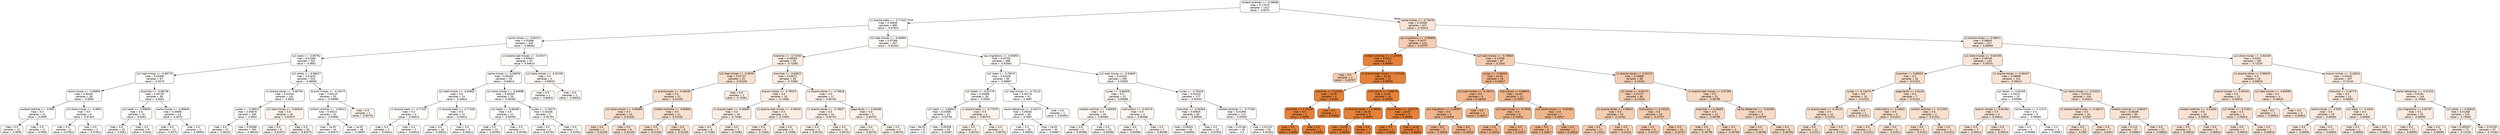digraph Tree {
node [shape=box, style="filled, rounded", color="black", fontname=helvetica] ;
edge [fontname=helvetica] ;
0 [label="context-switches <= -0.39498\nmae = 0.17679\nsamples = 1417\nvalue = -0.9375", fillcolor="#e5813908"] ;
1 [label="L1-dcache-loads <= -0.77103\nmae = 0.04835\nsamples = 990\nvalue = -0.97823", fillcolor="#e5813903"] ;
0 -> 1 [labeldistance=2.5, labelangle=45, headlabel="True"] ;
2 [label="cache-misses <= -0.94311\nmae = 0.02068\nsamples = 643\nvalue = -0.98482", fillcolor="#e5813902"] ;
1 -> 2 ;
3 [label="LLC-loads <= -0.99791\nmae = 0.01906\nsamples = 591\nvalue = -0.9852", fillcolor="#e5813902"] ;
2 -> 3 ;
4 [label="LLC-load-misses <= -0.99779\nmae = 0.01699\nsamples = 67\nvalue = -0.9375", fillcolor="#e5813908"] ;
3 -> 4 ;
5 [label="cache-misses <= -0.99893\nmae = 0.00401\nsamples = 28\nvalue = -0.9595", fillcolor="#e5813905"] ;
4 -> 5 ;
6 [label="context-switches <= -0.995\nmae = 0.0\nsamples = 22\nvalue = -0.9595", fillcolor="#e5813905"] ;
5 -> 6 ;
7 [label="mae = 0.0\nsamples = 11\nvalue = -0.9595", fillcolor="#e5813905"] ;
6 -> 7 ;
8 [label="mae = 0.0\nsamples = 11\nvalue = -0.9595", fillcolor="#e5813905"] ;
6 -> 8 ;
9 [label="LLC-store-misses <= -0.9952\nmae = 0.0\nsamples = 6\nvalue = -0.97823", fillcolor="#e5813903"] ;
5 -> 9 ;
10 [label="mae = 0.0\nsamples = 5\nvalue = -0.97823", fillcolor="#e5813903"] ;
9 -> 10 ;
11 [label="mae = 0.0\nsamples = 1\nvalue = -0.97823", fillcolor="#e5813903"] ;
9 -> 11 ;
12 [label="branches <= -0.98736\nmae = 0.00729\nsamples = 39\nvalue = -0.9261", fillcolor="#e5813909"] ;
4 -> 12 ;
13 [label="LLC-loads <= -0.99839\nmae = 0.0\nsamples = 25\nvalue = -0.9261", fillcolor="#e5813909"] ;
12 -> 13 ;
14 [label="mae = 0.0\nsamples = 16\nvalue = -0.9261", fillcolor="#e5813909"] ;
13 -> 14 ;
15 [label="mae = 0.0\nsamples = 9\nvalue = -0.9261", fillcolor="#e5813909"] ;
13 -> 15 ;
16 [label="cache-misses <= -0.99645\nmae = 0.00892\nsamples = 14\nvalue = -0.9375", fillcolor="#e5813908"] ;
12 -> 16 ;
17 [label="mae = 0.0\nsamples = 12\nvalue = -0.9375", fillcolor="#e5813908"] ;
16 -> 17 ;
18 [label="mae = 0.0\nsamples = 2\nvalue = -0.99995", fillcolor="#e5813900"] ;
16 -> 18 ;
19 [label="LLC-stores <= -0.66617\nmae = 0.01633\nsamples = 524\nvalue = -0.98586", fillcolor="#e5813902"] ;
3 -> 19 ;
20 [label="L1-dcache-stores <= -0.85793\nmae = 0.01636\nsamples = 431\nvalue = -0.9852", fillcolor="#e5813902"] ;
19 -> 20 ;
21 [label="cycles <= -0.99912\nmae = 0.00679\nsamples = 405\nvalue = -0.9852", fillcolor="#e5813902"] ;
20 -> 21 ;
22 [label="mae = 0.0\nsamples = 21\nvalue = -0.96197", fillcolor="#e5813905"] ;
21 -> 22 ;
23 [label="mae = 0.00588\nsamples = 384\nvalue = -0.98549", fillcolor="#e5813902"] ;
21 -> 23 ;
24 [label="LLC-load-misses <= -0.95616\nmae = 0.0\nsamples = 26\nvalue = -0.81975", fillcolor="#e5813917"] ;
20 -> 24 ;
25 [label="mae = 0.0\nsamples = 6\nvalue = -0.81975", fillcolor="#e5813917"] ;
24 -> 25 ;
26 [label="mae = 0.0\nsamples = 20\nvalue = -0.81975", fillcolor="#e5813917"] ;
24 -> 26 ;
27 [label="branch-misses <= -0.35474\nmae = 0.00219\nsamples = 93\nvalue = -0.99996", fillcolor="#e5813900"] ;
19 -> 27 ;
28 [label="context-switches <= -0.86411\nmae = 0.00011\nsamples = 92\nvalue = -0.99996", fillcolor="#e5813900"] ;
27 -> 28 ;
29 [label="mae = 1e-05\nsamples = 44\nvalue = -0.99975", fillcolor="#e5813900"] ;
28 -> 29 ;
30 [label="mae = 1e-05\nsamples = 48\nvalue = -0.99997", fillcolor="#e5813900"] ;
28 -> 30 ;
31 [label="mae = 0.0\nsamples = 1\nvalue = -0.80702", fillcolor="#e5813919"] ;
27 -> 31 ;
32 [label="L1-dcache-load-misses <= -0.67677\nmae = 0.00633\nsamples = 52\nvalue = -0.94614", fillcolor="#e5813907"] ;
2 -> 32 ;
33 [label="cache-misses <= -0.93876\nmae = 0.00435\nsamples = 50\nvalue = -0.94614", fillcolor="#e5813907"] ;
32 -> 33 ;
34 [label="LLC-load-misses <= -0.93661\nmae = 0.0\nsamples = 24\nvalue = -0.94614", fillcolor="#e5813907"] ;
33 -> 34 ;
35 [label="L1-dcache-loads <= -0.77237\nmae = 0.0\nsamples = 3\nvalue = -0.94614", fillcolor="#e5813907"] ;
34 -> 35 ;
36 [label="mae = 0.0\nsamples = 2\nvalue = -0.94614", fillcolor="#e5813907"] ;
35 -> 36 ;
37 [label="mae = 0.0\nsamples = 1\nvalue = -0.94614", fillcolor="#e5813907"] ;
35 -> 37 ;
38 [label="L1-dcache-loads <= -0.77208\nmae = 0.0\nsamples = 21\nvalue = -0.94614", fillcolor="#e5813907"] ;
34 -> 38 ;
39 [label="mae = 0.0\nsamples = 18\nvalue = -0.94614", fillcolor="#e5813907"] ;
38 -> 39 ;
40 [label="mae = 0.0\nsamples = 3\nvalue = -0.94614", fillcolor="#e5813907"] ;
38 -> 40 ;
41 [label="LLC-store-misses <= -0.94898\nmae = 0.00355\nsamples = 26\nvalue = -0.95395", fillcolor="#e5813906"] ;
33 -> 41 ;
42 [label="LLC-loads <= -0.89285\nmae = 0.0\nsamples = 21\nvalue = -0.95395", fillcolor="#e5813906"] ;
41 -> 42 ;
43 [label="mae = 0.0\nsamples = 14\nvalue = -0.95395", fillcolor="#e5813906"] ;
42 -> 43 ;
44 [label="mae = 0.0\nsamples = 7\nvalue = -0.95395", fillcolor="#e5813906"] ;
42 -> 44 ;
45 [label="cycles <= -0.76574\nmae = 0.00246\nsamples = 5\nvalue = -0.93794", fillcolor="#e5813908"] ;
41 -> 45 ;
46 [label="mae = 0.0\nsamples = 4\nvalue = -0.93794", fillcolor="#e5813908"] ;
45 -> 46 ;
47 [label="mae = 0.0\nsamples = 1\nvalue = -0.92563", fillcolor="#e5813909"] ;
45 -> 47 ;
48 [label="LLC-store-misses <= -0.92709\nmae = 0.0\nsamples = 2\nvalue = -0.89032", fillcolor="#e581390e"] ;
32 -> 48 ;
49 [label="mae = 0.0\nsamples = 1\nvalue = -0.89032", fillcolor="#e581390e"] ;
48 -> 49 ;
50 [label="mae = 0.0\nsamples = 1\nvalue = -0.89032", fillcolor="#e581390e"] ;
48 -> 50 ;
51 [label="LLC-load-misses <= -0.94894\nmae = 0.07266\nsamples = 347\nvalue = -0.92043", fillcolor="#e581390a"] ;
1 -> 51 ;
52 [label="branches <= -0.73303\nmae = 0.09594\nsamples = 59\nvalue = -0.72081", fillcolor="#e5813924"] ;
51 -> 52 ;
53 [label="LLC-load-misses <= -0.9536\nmae = 0.01737\nsamples = 23\nvalue = -0.52105", fillcolor="#e581393d"] ;
52 -> 53 ;
54 [label="L1-dcache-loads <= -0.56539\nmae = 0.0\nsamples = 21\nvalue = -0.52105", fillcolor="#e581393d"] ;
53 -> 54 ;
55 [label="LLC-store-misses <= -0.99085\nmae = 0.0\nsamples = 10\nvalue = -0.52105", fillcolor="#e581393d"] ;
54 -> 55 ;
56 [label="mae = 0.0\nsamples = 1\nvalue = -0.52105", fillcolor="#e581393d"] ;
55 -> 56 ;
57 [label="mae = 0.0\nsamples = 9\nvalue = -0.52105", fillcolor="#e581393d"] ;
55 -> 57 ;
58 [label="context-switches <= -0.85664\nmae = 0.0\nsamples = 11\nvalue = -0.52105", fillcolor="#e581393d"] ;
54 -> 58 ;
59 [label="mae = 0.0\nsamples = 3\nvalue = -0.52105", fillcolor="#e581393d"] ;
58 -> 59 ;
60 [label="mae = 0.0\nsamples = 8\nvalue = -0.52105", fillcolor="#e581393d"] ;
58 -> 60 ;
61 [label="mae = 0.0\nsamples = 2\nvalue = -0.72081", fillcolor="#e5813924"] ;
53 -> 61 ;
62 [label="branches <= -0.65812\nmae = 0.04071\nsamples = 36\nvalue = -0.72081", fillcolor="#e5813924"] ;
52 -> 62 ;
63 [label="branch-misses <= -0.78415\nmae = 0.0\nsamples = 19\nvalue = -0.72081", fillcolor="#e5813924"] ;
62 -> 63 ;
64 [label="L1-dcache-loads <= -0.56495\nmae = 0.0\nsamples = 10\nvalue = -0.72081", fillcolor="#e5813924"] ;
63 -> 64 ;
65 [label="mae = 0.0\nsamples = 8\nvalue = -0.72081", fillcolor="#e5813924"] ;
64 -> 65 ;
66 [label="mae = 0.0\nsamples = 2\nvalue = -0.72081", fillcolor="#e5813924"] ;
64 -> 66 ;
67 [label="L1-dcache-load-misses <= -0.59335\nmae = 0.0\nsamples = 9\nvalue = -0.72081", fillcolor="#e5813924"] ;
63 -> 67 ;
68 [label="mae = 0.0\nsamples = 6\nvalue = -0.72081", fillcolor="#e5813924"] ;
67 -> 68 ;
69 [label="mae = 0.0\nsamples = 3\nvalue = -0.72081", fillcolor="#e5813924"] ;
67 -> 69 ;
70 [label="L1-dcache-stores <= -0.79819\nmae = 0.0\nsamples = 17\nvalue = -0.80702", fillcolor="#e5813919"] ;
62 -> 70 ;
71 [label="L1-dcache-stores <= -0.79837\nmae = 0.0\nsamples = 14\nvalue = -0.80702", fillcolor="#e5813919"] ;
70 -> 71 ;
72 [label="mae = 0.0\nsamples = 4\nvalue = -0.80702", fillcolor="#e5813919"] ;
71 -> 72 ;
73 [label="mae = 0.0\nsamples = 10\nvalue = -0.80702", fillcolor="#e5813919"] ;
71 -> 73 ;
74 [label="page-faults <= -0.94398\nmae = 0.0\nsamples = 3\nvalue = -0.80702", fillcolor="#e5813919"] ;
70 -> 74 ;
75 [label="mae = 0.0\nsamples = 1\nvalue = -0.80702", fillcolor="#e5813919"] ;
74 -> 75 ;
76 [label="mae = 0.0\nsamples = 2\nvalue = -0.80702", fillcolor="#e5813919"] ;
74 -> 76 ;
77 [label="cpu-migrations <= -0.95854\nmae = 0.03702\nsamples = 288\nvalue = -0.92563", fillcolor="#e5813909"] ;
51 -> 77 ;
78 [label="LLC-loads <= -0.78575\nmae = 0.02309\nsamples = 89\nvalue = -0.99867", fillcolor="#e5813900"] ;
77 -> 78 ;
79 [label="LLC-stores <= -0.55776\nmae = 0.03486\nsamples = 28\nvalue = -0.9339", fillcolor="#e5813908"] ;
78 -> 79 ;
80 [label="LLC-loads <= -0.86923\nmae = 0.01885\nsamples = 24\nvalue = -0.93794", fillcolor="#e5813908"] ;
79 -> 80 ;
81 [label="mae = 9e-05\nsamples = 6\nvalue = -1.0", fillcolor="#e5813900"] ;
80 -> 81 ;
82 [label="mae = 0.00358\nsamples = 18\nvalue = -0.92987", fillcolor="#e5813909"] ;
80 -> 82 ;
83 [label="L1-dcache-loads <= -0.77079\nmae = 0.0\nsamples = 4\nvalue = -0.80702", fillcolor="#e5813919"] ;
79 -> 83 ;
84 [label="mae = 0.0\nsamples = 3\nvalue = -0.80702", fillcolor="#e5813919"] ;
83 -> 84 ;
85 [label="mae = 0.0\nsamples = 1\nvalue = -0.80702", fillcolor="#e5813919"] ;
83 -> 85 ;
86 [label="LLC-load-misses <= -0.70115\nmae = 0.00176\nsamples = 61\nvalue = -0.9987", fillcolor="#e5813900"] ;
78 -> 86 ;
87 [label="cache-references <= -0.63272\nmae = 0.00045\nsamples = 60\nvalue = -0.9987", fillcolor="#e5813900"] ;
86 -> 87 ;
88 [label="mae = 0.0\nsamples = 20\nvalue = -0.99999", fillcolor="#e5813900"] ;
87 -> 88 ;
89 [label="mae = 2e-05\nsamples = 40\nvalue = -0.99867", fillcolor="#e5813900"] ;
87 -> 89 ;
90 [label="mae = 0.0\nsamples = 1\nvalue = -0.91854", fillcolor="#e581390a"] ;
86 -> 90 ;
91 [label="LLC-load-misses <= -0.93849\nmae = 0.02402\nsamples = 199\nvalue = -0.91855", fillcolor="#e581390a"] ;
77 -> 91 ;
92 [label="cycles <= -0.80029\nmae = 0.0\nsamples = 22\nvalue = -0.85586", fillcolor="#e5813912"] ;
91 -> 92 ;
93 [label="context-switches <= -0.80658\nmae = 0.0\nsamples = 19\nvalue = -0.85586", fillcolor="#e5813912"] ;
92 -> 93 ;
94 [label="mae = 0.0\nsamples = 4\nvalue = -0.85586", fillcolor="#e5813912"] ;
93 -> 94 ;
95 [label="mae = 0.0\nsamples = 15\nvalue = -0.85586", fillcolor="#e5813912"] ;
93 -> 95 ;
96 [label="instructions <= -0.56276\nmae = 0.0\nsamples = 3\nvalue = -0.85586", fillcolor="#e5813912"] ;
92 -> 96 ;
97 [label="mae = 0.0\nsamples = 2\nvalue = -0.85586", fillcolor="#e5813912"] ;
96 -> 97 ;
98 [label="mae = 0.0\nsamples = 1\nvalue = -0.85586", fillcolor="#e5813912"] ;
96 -> 98 ;
99 [label="cycles <= -0.79018\nmae = 0.01919\nsamples = 177\nvalue = -0.92043", fillcolor="#e581390a"] ;
91 -> 99 ;
100 [label="branches <= -0.55304\nmae = 0.00825\nsamples = 65\nvalue = -0.89959", fillcolor="#e581390d"] ;
99 -> 100 ;
101 [label="mae = 0.00431\nsamples = 43\nvalue = -0.89958", fillcolor="#e581390d"] ;
100 -> 101 ;
102 [label="mae = 0.0\nsamples = 22\nvalue = -0.91554", fillcolor="#e581390b"] ;
100 -> 102 ;
103 [label="context-switches <= -0.77294\nmae = 0.01896\nsamples = 112\nvalue = -0.92563", fillcolor="#e5813909"] ;
99 -> 103 ;
104 [label="mae = 0.02184\nsamples = 20\nvalue = -1.0", fillcolor="#e5813900"] ;
103 -> 104 ;
105 [label="mae = 0.01133\nsamples = 92\nvalue = -0.92303", fillcolor="#e581390a"] ;
103 -> 105 ;
106 [label="cache-misses <= -0.70678\nmae = 0.24506\nsamples = 427\nvalue = -0.59414", fillcolor="#e5813934"] ;
0 -> 106 [labeldistance=2.5, labelangle=-45, headlabel="False"] ;
107 [label="cpu-migrations <= -0.99808\nmae = 0.3477\nsamples = 110\nvalue = -0.20707", fillcolor="#e5813965"] ;
106 -> 107 ;
108 [label="context-switches <= -0.32599\nmae = 0.0525\nsamples = 23\nvalue = 0.99994", fillcolor="#e58139ff"] ;
107 -> 108 ;
109 [label="mae = 0.0\nsamples = 1\nvalue = -0.20707", fillcolor="#e5813965"] ;
108 -> 109 ;
110 [label="L1-dcache-load-misses <= 0.97209\nmae = 3e-05\nsamples = 22\nvalue = 0.99995", fillcolor="#e58139ff"] ;
108 -> 110 ;
111 [label="branches <= 0.24555\nmae = 1e-05\nsamples = 4\nvalue = 0.9999", fillcolor="#e58139ff"] ;
110 -> 111 ;
112 [label="branches <= 0.24539\nmae = 0.0\nsamples = 3\nvalue = 0.9999", fillcolor="#e58139ff"] ;
111 -> 112 ;
113 [label="mae = 0.0\nsamples = 2\nvalue = 0.9999", fillcolor="#e58139ff"] ;
112 -> 113 ;
114 [label="mae = 0.0\nsamples = 1\nvalue = 0.99991", fillcolor="#e58139ff"] ;
112 -> 114 ;
115 [label="mae = 0.0\nsamples = 1\nvalue = 0.99992", fillcolor="#e58139ff"] ;
111 -> 115 ;
116 [label="instructions <= 0.98578\nmae = 2e-05\nsamples = 18\nvalue = 0.99996", fillcolor="#e58139ff"] ;
110 -> 116 ;
117 [label="L1-dcache-stores <= 0.99561\nmae = 2e-05\nsamples = 9\nvalue = 0.99997", fillcolor="#e58139ff"] ;
116 -> 117 ;
118 [label="mae = 1e-05\nsamples = 6\nvalue = 0.99996", fillcolor="#e58139ff"] ;
117 -> 118 ;
119 [label="mae = 0.0\nsamples = 3\nvalue = 1.0", fillcolor="#e58139ff"] ;
117 -> 119 ;
120 [label="minor-faults <= -0.87175\nmae = 2e-05\nsamples = 9\nvalue = 0.99994", fillcolor="#e58139ff"] ;
116 -> 120 ;
121 [label="mae = 0.0\nsamples = 1\nvalue = 0.9999", fillcolor="#e58139ff"] ;
120 -> 121 ;
122 [label="mae = 1e-05\nsamples = 8\nvalue = 0.99994", fillcolor="#e58139ff"] ;
120 -> 122 ;
123 [label="LLC-load-misses <= -0.78584\nmae = 0.13356\nsamples = 87\nvalue = -0.2316", fillcolor="#e5813962"] ;
107 -> 123 ;
124 [label="cycles <= -0.08463\nmae = 1e-05\nsamples = 19\nvalue = 0.16917", fillcolor="#e5813995"] ;
123 -> 124 ;
125 [label="LLC-load-misses <= -0.79474\nmae = 0.0\nsamples = 6\nvalue = 0.16918", fillcolor="#e5813995"] ;
124 -> 125 ;
126 [label="cpu-migrations <= -0.99497\nmae = 0.0\nsamples = 5\nvalue = 0.16918", fillcolor="#e5813995"] ;
125 -> 126 ;
127 [label="mae = 0.0\nsamples = 2\nvalue = 0.16918", fillcolor="#e5813995"] ;
126 -> 127 ;
128 [label="mae = 0.0\nsamples = 3\nvalue = 0.16918", fillcolor="#e5813995"] ;
126 -> 128 ;
129 [label="mae = 0.0\nsamples = 1\nvalue = 0.16917", fillcolor="#e5813995"] ;
125 -> 129 ;
130 [label="instructions <= 0.98652\nmae = 1e-05\nsamples = 13\nvalue = 0.16917", fillcolor="#e5813995"] ;
124 -> 130 ;
131 [label="LLC-load-misses <= -0.7918\nmae = 0.0\nsamples = 6\nvalue = 0.16916", fillcolor="#e5813995"] ;
130 -> 131 ;
132 [label="mae = 0.0\nsamples = 5\nvalue = 0.16916", fillcolor="#e5813995"] ;
131 -> 132 ;
133 [label="mae = 0.0\nsamples = 1\nvalue = 0.16917", fillcolor="#e5813995"] ;
131 -> 133 ;
134 [label="LLC-store-misses <= -0.92265\nmae = 0.0\nsamples = 7\nvalue = 0.16917", fillcolor="#e5813995"] ;
130 -> 134 ;
135 [label="mae = 0.0\nsamples = 6\nvalue = 0.16917", fillcolor="#e5813995"] ;
134 -> 135 ;
136 [label="mae = 0.0\nsamples = 1\nvalue = 0.16916", fillcolor="#e5813995"] ;
134 -> 136 ;
137 [label="L1-dcache-stores <= 0.54274\nmae = 0.05889\nsamples = 68\nvalue = -0.23161", fillcolor="#e5813962"] ;
123 -> 137 ;
138 [label="LLC-stores <= 0.64177\nmae = 0.01227\nsamples = 46\nvalue = -0.21934", fillcolor="#e5813964"] ;
137 -> 138 ;
139 [label="L1-dcache-stores <= 0.09041\nmae = 0.0\nsamples = 23\nvalue = -0.23161", fillcolor="#e5813962"] ;
138 -> 139 ;
140 [label="mae = 0.0\nsamples = 17\nvalue = -0.23161", fillcolor="#e5813962"] ;
139 -> 140 ;
141 [label="mae = 0.0\nsamples = 6\nvalue = -0.23161", fillcolor="#e5813962"] ;
139 -> 141 ;
142 [label="instructions <= 0.20125\nmae = 0.0\nsamples = 23\nvalue = -0.20707", fillcolor="#e5813965"] ;
138 -> 142 ;
143 [label="mae = 0.0\nsamples = 9\nvalue = -0.20707", fillcolor="#e5813965"] ;
142 -> 143 ;
144 [label="mae = 0.0\nsamples = 14\nvalue = -0.20707", fillcolor="#e5813965"] ;
142 -> 144 ;
145 [label="L1-dcache-load-misses <= 0.97284\nmae = 0.0\nsamples = 22\nvalue = -0.38799", fillcolor="#e581394e"] ;
137 -> 145 ;
146 [label="branches <= 0.26693\nmae = 0.0\nsamples = 13\nvalue = -0.38799", fillcolor="#e581394e"] ;
145 -> 146 ;
147 [label="mae = 0.0\nsamples = 10\nvalue = -0.38799", fillcolor="#e581394e"] ;
146 -> 147 ;
148 [label="mae = 0.0\nsamples = 3\nvalue = -0.38799", fillcolor="#e581394e"] ;
146 -> 148 ;
149 [label="cache-references <= -0.43289\nmae = 0.0\nsamples = 9\nvalue = -0.38799", fillcolor="#e581394e"] ;
145 -> 149 ;
150 [label="mae = 0.0\nsamples = 1\nvalue = -0.38799", fillcolor="#e581394e"] ;
149 -> 150 ;
151 [label="mae = 0.0\nsamples = 8\nvalue = -0.38799", fillcolor="#e581394e"] ;
149 -> 151 ;
152 [label="L1-dcache-stores <= 0.09871\nmae = 0.08845\nsamples = 317\nvalue = -0.68095", fillcolor="#e5813929"] ;
106 -> 152 ;
153 [label="LLC-store-misses <= -0.64709\nmae = 0.08746\nsamples = 134\nvalue = -0.58741", fillcolor="#e5813935"] ;
152 -> 153 ;
154 [label="branches <= 0.88303\nmae = 0.0\nsamples = 20\nvalue = -0.51521", fillcolor="#e581393e"] ;
153 -> 154 ;
155 [label="cycles <= -0.14475\nmae = 0.0\nsamples = 13\nvalue = -0.51521", fillcolor="#e581393e"] ;
154 -> 155 ;
156 [label="L1-dcache-loads <= 0.16115\nmae = 0.0\nsamples = 12\nvalue = -0.51521", fillcolor="#e581393e"] ;
155 -> 156 ;
157 [label="mae = 0.0\nsamples = 11\nvalue = -0.51521", fillcolor="#e581393e"] ;
156 -> 157 ;
158 [label="mae = 0.0\nsamples = 1\nvalue = -0.51521", fillcolor="#e581393e"] ;
156 -> 158 ;
159 [label="mae = 0.0\nsamples = 1\nvalue = -0.51521", fillcolor="#e581393e"] ;
155 -> 159 ;
160 [label="page-faults <= 0.0144\nmae = 0.0\nsamples = 7\nvalue = -0.51521", fillcolor="#e581393e"] ;
154 -> 160 ;
161 [label="instructions <= 0.20801\nmae = 0.0\nsamples = 5\nvalue = -0.51521", fillcolor="#e581393e"] ;
160 -> 161 ;
162 [label="mae = 0.0\nsamples = 3\nvalue = -0.51521", fillcolor="#e581393e"] ;
161 -> 162 ;
163 [label="mae = 0.0\nsamples = 2\nvalue = -0.51521", fillcolor="#e581393e"] ;
161 -> 163 ;
164 [label="context-switches <= -0.11301\nmae = 0.0\nsamples = 2\nvalue = -0.51521", fillcolor="#e581393e"] ;
160 -> 164 ;
165 [label="mae = 0.0\nsamples = 1\nvalue = -0.51521", fillcolor="#e581393e"] ;
164 -> 165 ;
166 [label="mae = 0.0\nsamples = 1\nvalue = -0.51521", fillcolor="#e581393e"] ;
164 -> 166 ;
167 [label="L1-dcache-stores <= 0.00447\nmae = 0.08896\nsamples = 114\nvalue = -0.59414", fillcolor="#e5813934"] ;
153 -> 167 ;
168 [label="LLC-stores <= 0.92439\nmae = 0.16221\nsamples = 10\nvalue = -0.99966", fillcolor="#e5813900"] ;
167 -> 168 ;
169 [label="branch-misses <= 0.81493\nmae = 0.0\nsamples = 4\nvalue = -0.59414", fillcolor="#e5813934"] ;
168 -> 169 ;
170 [label="mae = 0.0\nsamples = 3\nvalue = -0.59414", fillcolor="#e5813934"] ;
169 -> 170 ;
171 [label="mae = 0.0\nsamples = 1\nvalue = -0.59414", fillcolor="#e5813934"] ;
169 -> 171 ;
172 [label="cache-misses <= 0.12572\nmae = 0.0\nsamples = 6\nvalue = -0.99966", fillcolor="#e5813900"] ;
168 -> 172 ;
173 [label="mae = 0.0\nsamples = 3\nvalue = -0.99966", fillcolor="#e5813900"] ;
172 -> 173 ;
174 [label="mae = 0.0\nsamples = 3\nvalue = -0.99967", fillcolor="#e5813900"] ;
172 -> 174 ;
175 [label="LLC-store-misses <= -0.52522\nmae = 0.07412\nsamples = 104\nvalue = -0.59414", fillcolor="#e5813934"] ;
167 -> 175 ;
176 [label="L1-dcache-load-misses <= 0.58272\nmae = 0.0\nsamples = 20\nvalue = -0.5567", fillcolor="#e5813939"] ;
175 -> 176 ;
177 [label="mae = 0.0\nsamples = 13\nvalue = -0.5567", fillcolor="#e5813939"] ;
176 -> 177 ;
178 [label="mae = 0.0\nsamples = 7\nvalue = -0.5567", fillcolor="#e5813939"] ;
176 -> 178 ;
179 [label="context-switches <= 0.86407\nmae = 0.08285\nsamples = 84\nvalue = -0.59414", fillcolor="#e5813934"] ;
175 -> 179 ;
180 [label="mae = 0.114\nsamples = 57\nvalue = -0.59883", fillcolor="#e5813933"] ;
179 -> 180 ;
181 [label="mae = 0.0\nsamples = 27\nvalue = -0.58069", fillcolor="#e5813935"] ;
179 -> 181 ;
182 [label="LLC-store-misses <= -0.82439\nmae = 0.0355\nsamples = 183\nvalue = -0.72245", fillcolor="#e5813923"] ;
152 -> 182 ;
183 [label="L1-dcache-stores <= 0.99629\nmae = 0.0\nsamples = 16\nvalue = -0.56916", fillcolor="#e5813937"] ;
182 -> 183 ;
184 [label="branch-misses <= -0.36704\nmae = 0.0\nsamples = 12\nvalue = -0.56916", fillcolor="#e5813937"] ;
183 -> 184 ;
185 [label="context-switches <= -0.02265\nmae = 0.0\nsamples = 10\nvalue = -0.56916", fillcolor="#e5813937"] ;
184 -> 185 ;
186 [label="mae = 0.0\nsamples = 5\nvalue = -0.56916", fillcolor="#e5813937"] ;
185 -> 186 ;
187 [label="mae = 0.0\nsamples = 5\nvalue = -0.56916", fillcolor="#e5813937"] ;
185 -> 187 ;
188 [label="LLC-stores <= -0.21951\nmae = 0.0\nsamples = 2\nvalue = -0.56916", fillcolor="#e5813937"] ;
184 -> 188 ;
189 [label="mae = 0.0\nsamples = 1\nvalue = -0.56916", fillcolor="#e5813937"] ;
188 -> 189 ;
190 [label="mae = 0.0\nsamples = 1\nvalue = -0.56916", fillcolor="#e5813937"] ;
188 -> 190 ;
191 [label="LLC-load-misses <= -0.60389\nmae = 0.0\nsamples = 4\nvalue = -0.56916", fillcolor="#e5813937"] ;
183 -> 191 ;
192 [label="mae = 0.0\nsamples = 1\nvalue = -0.56916", fillcolor="#e5813937"] ;
191 -> 192 ;
193 [label="mae = 0.0\nsamples = 3\nvalue = -0.56916", fillcolor="#e5813937"] ;
191 -> 193 ;
194 [label="branch-misses <= -0.33623\nmae = 0.02422\nsamples = 167\nvalue = -0.72245", fillcolor="#e5813923"] ;
182 -> 194 ;
195 [label="branches <= 0.28774\nmae = 0.0\nsamples = 23\nvalue = -0.66692", fillcolor="#e581392a"] ;
194 -> 195 ;
196 [label="cache-misses <= -0.559\nmae = 0.0\nsamples = 19\nvalue = -0.66692", fillcolor="#e581392a"] ;
195 -> 196 ;
197 [label="mae = 0.0\nsamples = 2\nvalue = -0.66692", fillcolor="#e581392a"] ;
196 -> 197 ;
198 [label="mae = 0.0\nsamples = 17\nvalue = -0.66692", fillcolor="#e581392a"] ;
196 -> 198 ;
199 [label="LLC-loads <= -0.3432\nmae = 0.0\nsamples = 4\nvalue = -0.66692", fillcolor="#e581392a"] ;
195 -> 199 ;
200 [label="mae = 0.0\nsamples = 1\nvalue = -0.66692", fillcolor="#e581392a"] ;
199 -> 200 ;
201 [label="mae = 0.0\nsamples = 3\nvalue = -0.66692", fillcolor="#e581392a"] ;
199 -> 201 ;
202 [label="cache-references <= -0.47325\nmae = 0.0191\nsamples = 144\nvalue = -0.73063", fillcolor="#e5813922"] ;
194 -> 202 ;
203 [label="cpu-migrations <= 0.55787\nmae = 0.0\nsamples = 25\nvalue = -0.68095", fillcolor="#e5813929"] ;
202 -> 203 ;
204 [label="mae = 0.0\nsamples = 17\nvalue = -0.68095", fillcolor="#e5813929"] ;
203 -> 204 ;
205 [label="mae = 0.0\nsamples = 8\nvalue = -0.68095", fillcolor="#e5813929"] ;
203 -> 205 ;
206 [label="LLC-stores <= 0.46918\nmae = 0.01268\nsamples = 119\nvalue = -0.73063", fillcolor="#e5813922"] ;
202 -> 206 ;
207 [label="mae = 0.00335\nsamples = 72\nvalue = -0.72245", fillcolor="#e5813923"] ;
206 -> 207 ;
208 [label="mae = 0.01228\nsamples = 47\nvalue = -0.74184", fillcolor="#e5813921"] ;
206 -> 208 ;
}